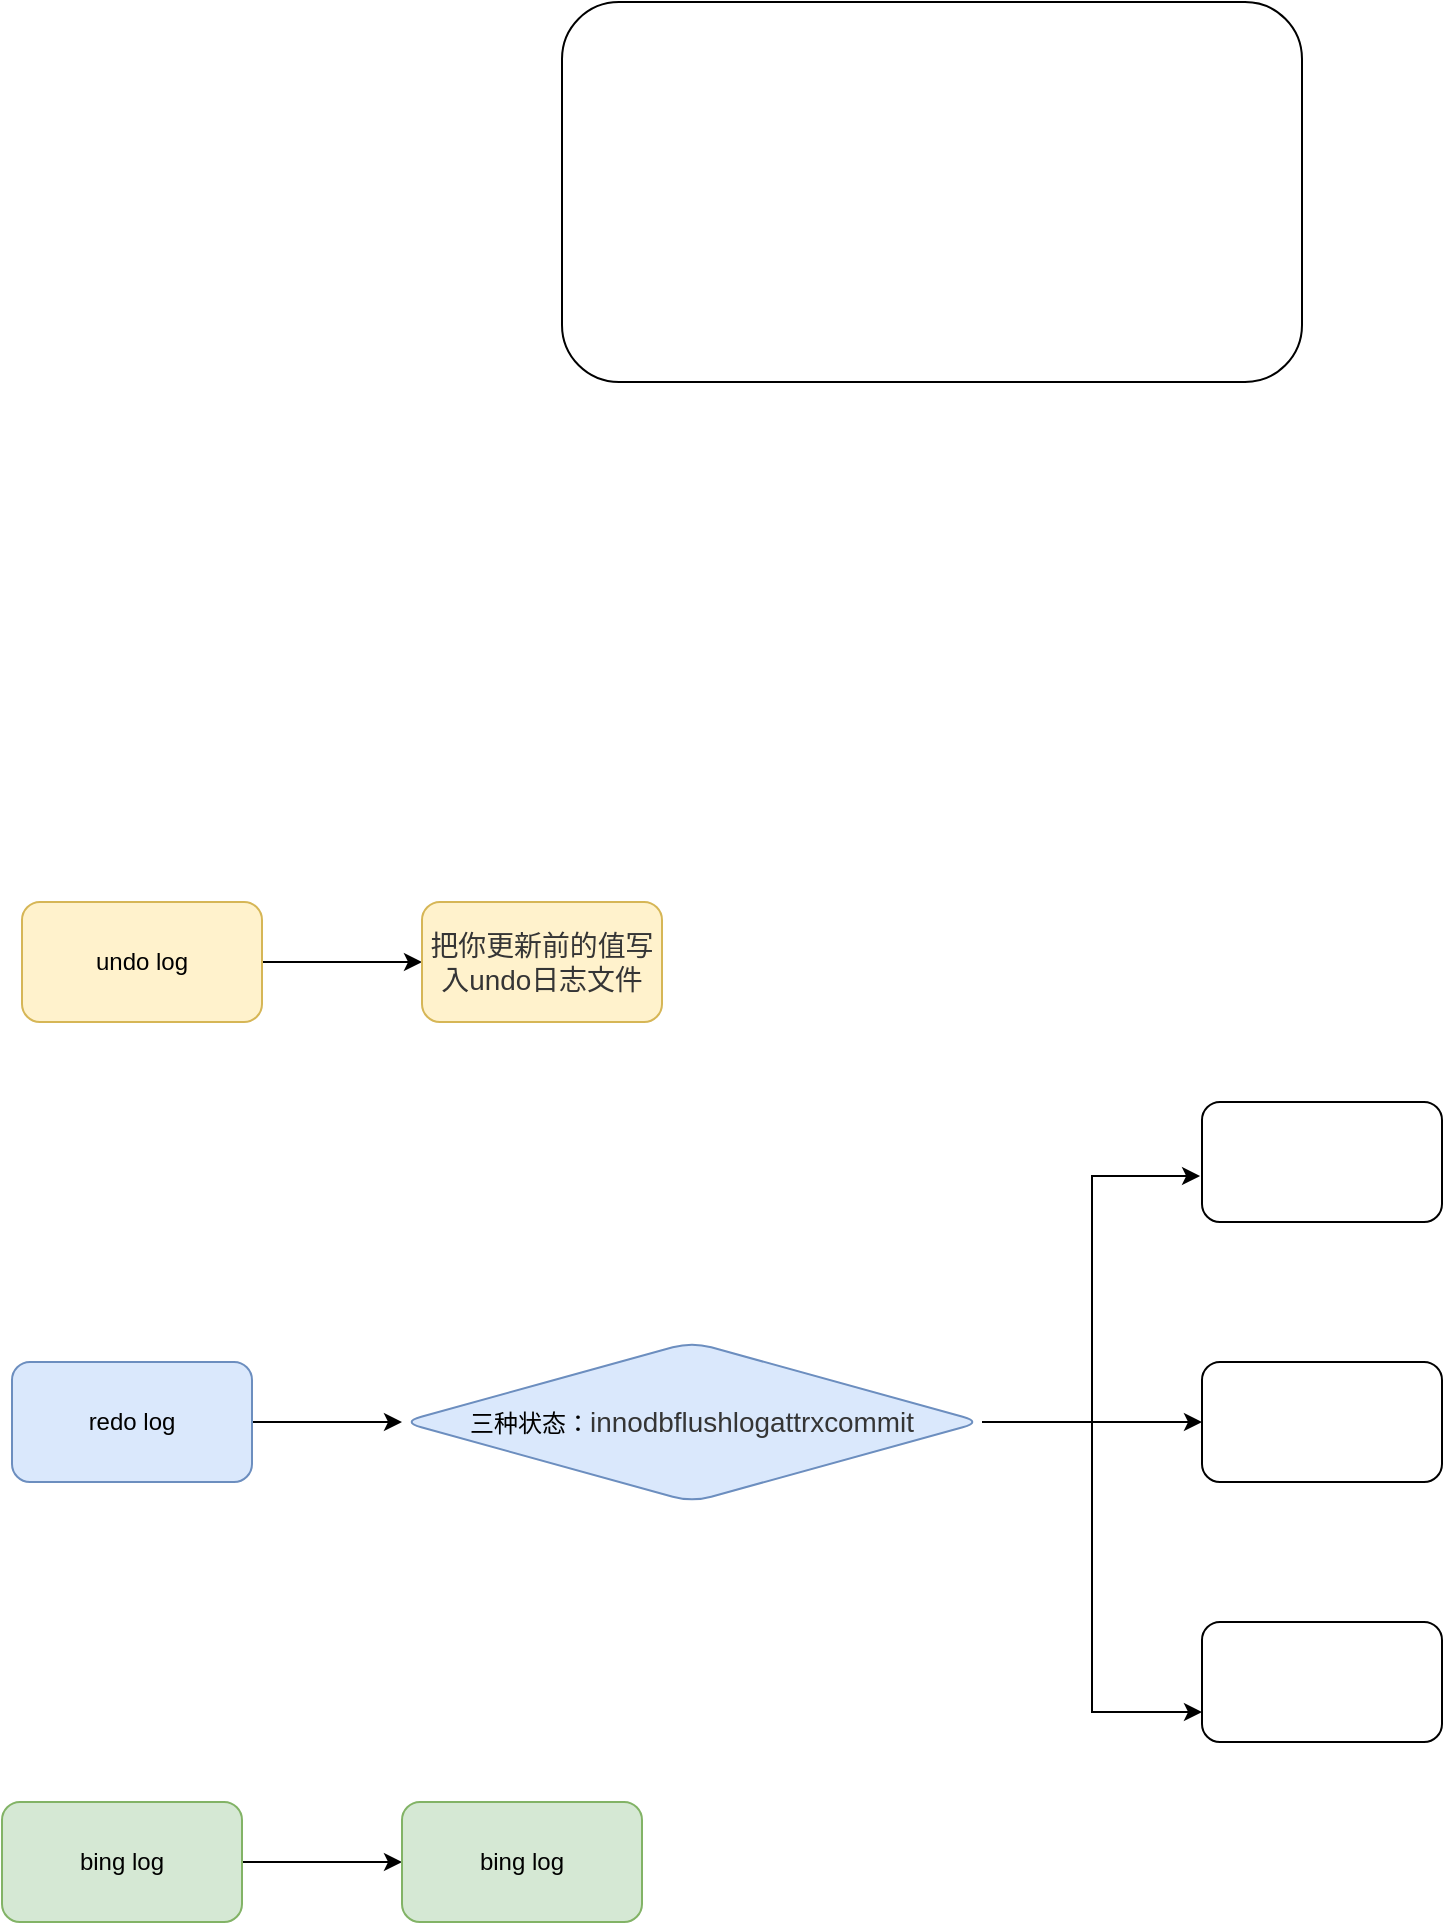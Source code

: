 <mxfile version="15.1.4" type="github">
  <diagram id="YMKnsX9WFYiv6ulReiZl" name="Page-1">
    <mxGraphModel dx="1357" dy="1075" grid="1" gridSize="10" guides="1" tooltips="1" connect="1" arrows="1" fold="1" page="1" pageScale="1" pageWidth="827" pageHeight="1169" math="0" shadow="0">
      <root>
        <mxCell id="0" />
        <mxCell id="1" parent="0" />
        <mxCell id="HH-IyCXYIKVdE9AgVYMC-8" value="" style="edgeStyle=orthogonalEdgeStyle;rounded=0;orthogonalLoop=1;jettySize=auto;html=1;" edge="1" parent="1" source="HH-IyCXYIKVdE9AgVYMC-1" target="HH-IyCXYIKVdE9AgVYMC-7">
          <mxGeometry relative="1" as="geometry" />
        </mxCell>
        <mxCell id="HH-IyCXYIKVdE9AgVYMC-1" value="&lt;font style=&quot;vertical-align: inherit&quot;&gt;&lt;font style=&quot;vertical-align: inherit&quot;&gt;undo log&lt;/font&gt;&lt;/font&gt;" style="rounded=1;whiteSpace=wrap;html=1;fillColor=#fff2cc;strokeColor=#d6b656;" vertex="1" parent="1">
          <mxGeometry x="50" y="530" width="120" height="60" as="geometry" />
        </mxCell>
        <mxCell id="HH-IyCXYIKVdE9AgVYMC-14" value="" style="edgeStyle=orthogonalEdgeStyle;rounded=0;orthogonalLoop=1;jettySize=auto;html=1;" edge="1" parent="1" source="HH-IyCXYIKVdE9AgVYMC-2" target="HH-IyCXYIKVdE9AgVYMC-13">
          <mxGeometry relative="1" as="geometry" />
        </mxCell>
        <mxCell id="HH-IyCXYIKVdE9AgVYMC-2" value="redo log" style="rounded=1;whiteSpace=wrap;html=1;fillColor=#dae8fc;strokeColor=#6c8ebf;" vertex="1" parent="1">
          <mxGeometry x="45" y="760" width="120" height="60" as="geometry" />
        </mxCell>
        <mxCell id="HH-IyCXYIKVdE9AgVYMC-19" value="" style="edgeStyle=orthogonalEdgeStyle;rounded=0;orthogonalLoop=1;jettySize=auto;html=1;" edge="1" parent="1" source="HH-IyCXYIKVdE9AgVYMC-3" target="HH-IyCXYIKVdE9AgVYMC-18">
          <mxGeometry relative="1" as="geometry" />
        </mxCell>
        <mxCell id="HH-IyCXYIKVdE9AgVYMC-3" value="&lt;font style=&quot;vertical-align: inherit&quot;&gt;&lt;font style=&quot;vertical-align: inherit&quot;&gt;bing log&lt;/font&gt;&lt;/font&gt;" style="rounded=1;whiteSpace=wrap;html=1;fillColor=#d5e8d4;strokeColor=#82b366;" vertex="1" parent="1">
          <mxGeometry x="40" y="980" width="120" height="60" as="geometry" />
        </mxCell>
        <mxCell id="HH-IyCXYIKVdE9AgVYMC-4" value="" style="rounded=1;whiteSpace=wrap;html=1;" vertex="1" parent="1">
          <mxGeometry x="320" y="80" width="370" height="190" as="geometry" />
        </mxCell>
        <mxCell id="HH-IyCXYIKVdE9AgVYMC-7" value="&#xa;&#xa;&#xa;&lt;div&gt;&lt;span style=&quot;font-size: 10.467pt ; color: rgb(53 , 53 , 53)&quot;&gt;把你更新前的值写入undo日志文件&lt;/span&gt;&lt;/div&gt;&#xa;&#xa;&#xa;" style="whiteSpace=wrap;html=1;rounded=1;fillColor=#fff2cc;strokeColor=#d6b656;" vertex="1" parent="1">
          <mxGeometry x="250" y="530" width="120" height="60" as="geometry" />
        </mxCell>
        <mxCell id="HH-IyCXYIKVdE9AgVYMC-20" style="edgeStyle=orthogonalEdgeStyle;rounded=0;orthogonalLoop=1;jettySize=auto;html=1;entryX=-0.008;entryY=0.617;entryDx=0;entryDy=0;entryPerimeter=0;" edge="1" parent="1" source="HH-IyCXYIKVdE9AgVYMC-13" target="HH-IyCXYIKVdE9AgVYMC-15">
          <mxGeometry relative="1" as="geometry" />
        </mxCell>
        <mxCell id="HH-IyCXYIKVdE9AgVYMC-21" style="edgeStyle=orthogonalEdgeStyle;rounded=0;orthogonalLoop=1;jettySize=auto;html=1;entryX=0;entryY=0.5;entryDx=0;entryDy=0;" edge="1" parent="1" source="HH-IyCXYIKVdE9AgVYMC-13" target="HH-IyCXYIKVdE9AgVYMC-16">
          <mxGeometry relative="1" as="geometry" />
        </mxCell>
        <mxCell id="HH-IyCXYIKVdE9AgVYMC-22" style="edgeStyle=orthogonalEdgeStyle;rounded=0;orthogonalLoop=1;jettySize=auto;html=1;entryX=0;entryY=0.75;entryDx=0;entryDy=0;" edge="1" parent="1" source="HH-IyCXYIKVdE9AgVYMC-13" target="HH-IyCXYIKVdE9AgVYMC-17">
          <mxGeometry relative="1" as="geometry" />
        </mxCell>
        <mxCell id="HH-IyCXYIKVdE9AgVYMC-13" value="三种状态：&lt;span style=&quot;font-size: 10.467pt ; color: rgb(53 , 53 , 53)&quot;&gt;innodb&lt;/span&gt;&lt;span style=&quot;font-size: 10.467pt ; color: rgb(53 , 53 , 53)&quot;&gt;flush&lt;/span&gt;&lt;span style=&quot;font-size: 10.467pt ; color: rgb(53 , 53 , 53)&quot;&gt;log&lt;/span&gt;&lt;span style=&quot;font-size: 10.467pt ; color: rgb(53 , 53 , 53)&quot;&gt;at&lt;/span&gt;&lt;span style=&quot;font-size: 10.467pt ; color: rgb(53 , 53 , 53)&quot;&gt;trx&lt;/span&gt;&lt;span style=&quot;font-size: 10.467pt ; color: rgb(53 , 53 , 53)&quot;&gt;commit&lt;/span&gt;" style="rhombus;whiteSpace=wrap;html=1;rounded=1;strokeColor=#6c8ebf;fillColor=#dae8fc;" vertex="1" parent="1">
          <mxGeometry x="240" y="750" width="290" height="80" as="geometry" />
        </mxCell>
        <mxCell id="HH-IyCXYIKVdE9AgVYMC-15" value="" style="rounded=1;whiteSpace=wrap;html=1;" vertex="1" parent="1">
          <mxGeometry x="640" y="630" width="120" height="60" as="geometry" />
        </mxCell>
        <mxCell id="HH-IyCXYIKVdE9AgVYMC-16" value="" style="rounded=1;whiteSpace=wrap;html=1;" vertex="1" parent="1">
          <mxGeometry x="640" y="760" width="120" height="60" as="geometry" />
        </mxCell>
        <mxCell id="HH-IyCXYIKVdE9AgVYMC-17" value="" style="rounded=1;whiteSpace=wrap;html=1;" vertex="1" parent="1">
          <mxGeometry x="640" y="890" width="120" height="60" as="geometry" />
        </mxCell>
        <mxCell id="HH-IyCXYIKVdE9AgVYMC-18" value="&lt;font style=&quot;vertical-align: inherit&quot;&gt;&lt;font style=&quot;vertical-align: inherit&quot;&gt;bing log&lt;/font&gt;&lt;/font&gt;" style="rounded=1;whiteSpace=wrap;html=1;fillColor=#d5e8d4;strokeColor=#82b366;" vertex="1" parent="1">
          <mxGeometry x="240" y="980" width="120" height="60" as="geometry" />
        </mxCell>
      </root>
    </mxGraphModel>
  </diagram>
</mxfile>
